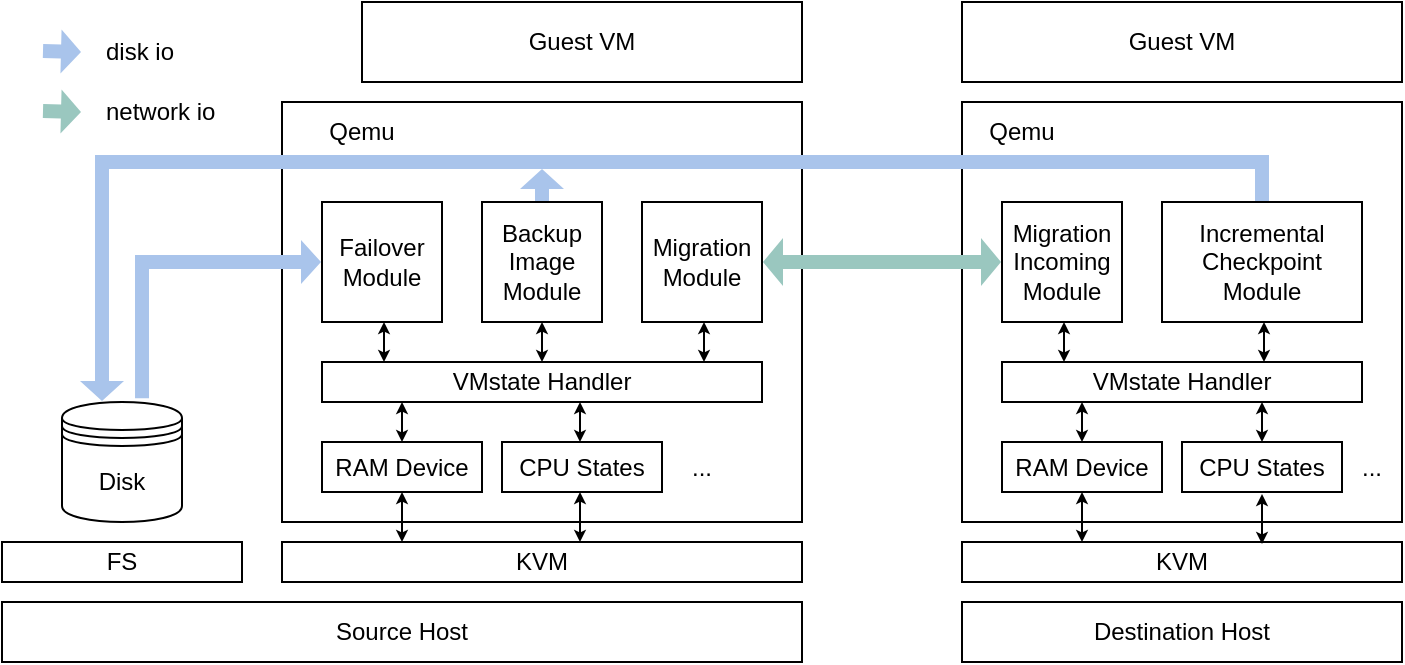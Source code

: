 <mxfile version="21.3.7" type="github">
  <diagram name="第 1 页" id="OpDthlvLPTq0gWTyiU4q">
    <mxGraphModel dx="1566" dy="470" grid="1" gridSize="10" guides="1" tooltips="1" connect="1" arrows="1" fold="1" page="1" pageScale="1" pageWidth="827" pageHeight="1169" math="0" shadow="0">
      <root>
        <mxCell id="0" />
        <mxCell id="1" parent="0" />
        <mxCell id="clwCwBsSRwlgGcYmcAVy-1" value="Guest VM" style="rounded=0;whiteSpace=wrap;html=1;align=center;" vertex="1" parent="1">
          <mxGeometry x="80" y="380" width="220" height="40" as="geometry" />
        </mxCell>
        <mxCell id="clwCwBsSRwlgGcYmcAVy-2" value="" style="rounded=0;whiteSpace=wrap;html=1;" vertex="1" parent="1">
          <mxGeometry x="40" y="430" width="260" height="210" as="geometry" />
        </mxCell>
        <mxCell id="clwCwBsSRwlgGcYmcAVy-3" value="Qemu" style="text;html=1;strokeColor=none;fillColor=none;align=center;verticalAlign=middle;whiteSpace=wrap;rounded=0;" vertex="1" parent="1">
          <mxGeometry x="50" y="430" width="60" height="30" as="geometry" />
        </mxCell>
        <mxCell id="clwCwBsSRwlgGcYmcAVy-4" value="Migration&lt;br&gt;Module" style="rounded=0;whiteSpace=wrap;html=1;" vertex="1" parent="1">
          <mxGeometry x="220" y="480" width="60" height="60" as="geometry" />
        </mxCell>
        <mxCell id="clwCwBsSRwlgGcYmcAVy-5" value="Backup Image&lt;br&gt;Module" style="rounded=0;whiteSpace=wrap;html=1;" vertex="1" parent="1">
          <mxGeometry x="140" y="480" width="60" height="60" as="geometry" />
        </mxCell>
        <mxCell id="clwCwBsSRwlgGcYmcAVy-6" value="VMstate Handler" style="rounded=0;whiteSpace=wrap;html=1;" vertex="1" parent="1">
          <mxGeometry x="60" y="560" width="220" height="20" as="geometry" />
        </mxCell>
        <mxCell id="clwCwBsSRwlgGcYmcAVy-7" value="KVM" style="rounded=0;whiteSpace=wrap;html=1;" vertex="1" parent="1">
          <mxGeometry x="40" y="650" width="260" height="20" as="geometry" />
        </mxCell>
        <mxCell id="clwCwBsSRwlgGcYmcAVy-8" value="Source Host" style="rounded=0;whiteSpace=wrap;html=1;" vertex="1" parent="1">
          <mxGeometry x="-100" y="680" width="400" height="30" as="geometry" />
        </mxCell>
        <mxCell id="clwCwBsSRwlgGcYmcAVy-12" value="Disk" style="shape=datastore;whiteSpace=wrap;html=1;" vertex="1" parent="1">
          <mxGeometry x="-70" y="580" width="60" height="60" as="geometry" />
        </mxCell>
        <mxCell id="clwCwBsSRwlgGcYmcAVy-14" value="Destination Host" style="rounded=0;whiteSpace=wrap;html=1;" vertex="1" parent="1">
          <mxGeometry x="380" y="680" width="220" height="30" as="geometry" />
        </mxCell>
        <mxCell id="clwCwBsSRwlgGcYmcAVy-15" value="KVM" style="rounded=0;whiteSpace=wrap;html=1;" vertex="1" parent="1">
          <mxGeometry x="380" y="650" width="220" height="20" as="geometry" />
        </mxCell>
        <mxCell id="clwCwBsSRwlgGcYmcAVy-16" value="" style="rounded=0;whiteSpace=wrap;html=1;" vertex="1" parent="1">
          <mxGeometry x="380" y="430" width="220" height="210" as="geometry" />
        </mxCell>
        <mxCell id="clwCwBsSRwlgGcYmcAVy-17" value="Migration&lt;br&gt;Incoming&lt;br&gt;Module" style="rounded=0;whiteSpace=wrap;html=1;" vertex="1" parent="1">
          <mxGeometry x="400" y="480" width="60" height="60" as="geometry" />
        </mxCell>
        <mxCell id="clwCwBsSRwlgGcYmcAVy-19" value="Qemu" style="text;html=1;strokeColor=none;fillColor=none;align=center;verticalAlign=middle;whiteSpace=wrap;rounded=0;" vertex="1" parent="1">
          <mxGeometry x="380" y="430" width="60" height="30" as="geometry" />
        </mxCell>
        <mxCell id="clwCwBsSRwlgGcYmcAVy-20" value="" style="shape=flexArrow;endArrow=classic;startArrow=classic;html=1;rounded=0;exitX=1;exitY=0.5;exitDx=0;exitDy=0;entryX=0;entryY=0.5;entryDx=0;entryDy=0;endSize=3;startSize=3;width=7;endWidth=16;startWidth=16;fillColor=#9AC7BF;strokeColor=none;" edge="1" parent="1" source="clwCwBsSRwlgGcYmcAVy-4" target="clwCwBsSRwlgGcYmcAVy-17">
          <mxGeometry width="100" height="100" relative="1" as="geometry">
            <mxPoint x="340" y="480" as="sourcePoint" />
            <mxPoint x="440" y="380" as="targetPoint" />
          </mxGeometry>
        </mxCell>
        <mxCell id="clwCwBsSRwlgGcYmcAVy-21" value="Incremental&lt;br&gt;Checkpoint&lt;br&gt;Module" style="rounded=0;whiteSpace=wrap;html=1;" vertex="1" parent="1">
          <mxGeometry x="480" y="480" width="100" height="60" as="geometry" />
        </mxCell>
        <mxCell id="clwCwBsSRwlgGcYmcAVy-22" value="Guest VM" style="rounded=0;whiteSpace=wrap;html=1;align=center;" vertex="1" parent="1">
          <mxGeometry x="380" y="380" width="220" height="40" as="geometry" />
        </mxCell>
        <mxCell id="clwCwBsSRwlgGcYmcAVy-23" value="FS" style="rounded=0;whiteSpace=wrap;html=1;" vertex="1" parent="1">
          <mxGeometry x="-100" y="650" width="120" height="20" as="geometry" />
        </mxCell>
        <mxCell id="clwCwBsSRwlgGcYmcAVy-25" value="Failover&lt;br&gt;Module" style="rounded=0;whiteSpace=wrap;html=1;" vertex="1" parent="1">
          <mxGeometry x="60" y="480" width="60" height="60" as="geometry" />
        </mxCell>
        <mxCell id="clwCwBsSRwlgGcYmcAVy-24" value="" style="shape=flexArrow;endArrow=classic;html=1;rounded=0;exitX=0.5;exitY=0;exitDx=0;exitDy=0;fillColor=#A9C4EB;endSize=3;width=7;endWidth=14;startArrow=none;startFill=0;strokeColor=none;" edge="1" parent="1" source="clwCwBsSRwlgGcYmcAVy-21">
          <mxGeometry width="50" height="50" relative="1" as="geometry">
            <mxPoint x="20" y="510" as="sourcePoint" />
            <mxPoint x="-50" y="580" as="targetPoint" />
            <Array as="points">
              <mxPoint x="530" y="460" />
              <mxPoint x="-50" y="460" />
            </Array>
          </mxGeometry>
        </mxCell>
        <mxCell id="clwCwBsSRwlgGcYmcAVy-27" value="" style="shape=flexArrow;endArrow=classic;html=1;rounded=0;exitX=0.5;exitY=0;exitDx=0;exitDy=0;fillColor=#A9C4EB;endSize=3;width=7;endWidth=14;startArrow=none;startFill=0;strokeColor=none;" edge="1" parent="1" source="clwCwBsSRwlgGcYmcAVy-5">
          <mxGeometry width="50" height="50" relative="1" as="geometry">
            <mxPoint x="540" y="500" as="sourcePoint" />
            <mxPoint x="170" y="463" as="targetPoint" />
            <Array as="points" />
          </mxGeometry>
        </mxCell>
        <mxCell id="clwCwBsSRwlgGcYmcAVy-28" value="" style="shape=flexArrow;endArrow=classic;html=1;rounded=0;fillColor=#A9C4EB;endSize=3;width=7;endWidth=14;startArrow=none;startFill=0;strokeColor=none;exitX=0.667;exitY=-0.022;exitDx=0;exitDy=0;exitPerimeter=0;" edge="1" parent="1" source="clwCwBsSRwlgGcYmcAVy-12" target="clwCwBsSRwlgGcYmcAVy-25">
          <mxGeometry width="50" height="50" relative="1" as="geometry">
            <mxPoint x="-30" y="550" as="sourcePoint" />
            <mxPoint x="180" y="473" as="targetPoint" />
            <Array as="points">
              <mxPoint x="-30" y="510" />
            </Array>
          </mxGeometry>
        </mxCell>
        <mxCell id="clwCwBsSRwlgGcYmcAVy-30" value="VMstate Handler" style="rounded=0;whiteSpace=wrap;html=1;" vertex="1" parent="1">
          <mxGeometry x="400" y="560" width="180" height="20" as="geometry" />
        </mxCell>
        <mxCell id="clwCwBsSRwlgGcYmcAVy-31" value="RAM Device" style="rounded=0;whiteSpace=wrap;html=1;" vertex="1" parent="1">
          <mxGeometry x="60" y="600" width="80" height="25" as="geometry" />
        </mxCell>
        <mxCell id="clwCwBsSRwlgGcYmcAVy-32" value="CPU States" style="rounded=0;whiteSpace=wrap;html=1;" vertex="1" parent="1">
          <mxGeometry x="150" y="600" width="80" height="25" as="geometry" />
        </mxCell>
        <mxCell id="clwCwBsSRwlgGcYmcAVy-33" value="..." style="text;html=1;strokeColor=none;fillColor=none;align=center;verticalAlign=middle;whiteSpace=wrap;rounded=0;" vertex="1" parent="1">
          <mxGeometry x="230" y="600" width="40" height="25" as="geometry" />
        </mxCell>
        <mxCell id="clwCwBsSRwlgGcYmcAVy-34" value="RAM Device" style="rounded=0;whiteSpace=wrap;html=1;" vertex="1" parent="1">
          <mxGeometry x="400" y="600" width="80" height="25" as="geometry" />
        </mxCell>
        <mxCell id="clwCwBsSRwlgGcYmcAVy-35" value="CPU States" style="rounded=0;whiteSpace=wrap;html=1;" vertex="1" parent="1">
          <mxGeometry x="490" y="600" width="80" height="25" as="geometry" />
        </mxCell>
        <mxCell id="clwCwBsSRwlgGcYmcAVy-36" value="..." style="text;html=1;strokeColor=none;fillColor=none;align=center;verticalAlign=middle;whiteSpace=wrap;rounded=0;" vertex="1" parent="1">
          <mxGeometry x="570" y="600" width="30" height="25" as="geometry" />
        </mxCell>
        <mxCell id="clwCwBsSRwlgGcYmcAVy-39" value="" style="endArrow=classic;startArrow=classic;html=1;rounded=0;entryX=0.5;entryY=1;entryDx=0;entryDy=0;exitX=0.5;exitY=0;exitDx=0;exitDy=0;startSize=3;endSize=3;" edge="1" parent="1" source="clwCwBsSRwlgGcYmcAVy-6" target="clwCwBsSRwlgGcYmcAVy-5">
          <mxGeometry width="50" height="50" relative="1" as="geometry">
            <mxPoint x="99" y="570" as="sourcePoint" />
            <mxPoint x="100" y="550" as="targetPoint" />
          </mxGeometry>
        </mxCell>
        <mxCell id="clwCwBsSRwlgGcYmcAVy-40" value="" style="endArrow=classic;startArrow=classic;html=1;rounded=0;entryX=0.5;entryY=1;entryDx=0;entryDy=0;exitX=0.5;exitY=0;exitDx=0;exitDy=0;startSize=3;endSize=3;" edge="1" parent="1">
          <mxGeometry width="50" height="50" relative="1" as="geometry">
            <mxPoint x="91" y="560" as="sourcePoint" />
            <mxPoint x="91" y="540" as="targetPoint" />
          </mxGeometry>
        </mxCell>
        <mxCell id="clwCwBsSRwlgGcYmcAVy-41" value="" style="endArrow=classic;startArrow=classic;html=1;rounded=0;entryX=0.5;entryY=1;entryDx=0;entryDy=0;exitX=0.5;exitY=0;exitDx=0;exitDy=0;startSize=3;endSize=3;" edge="1" parent="1">
          <mxGeometry width="50" height="50" relative="1" as="geometry">
            <mxPoint x="251" y="560" as="sourcePoint" />
            <mxPoint x="251" y="540" as="targetPoint" />
          </mxGeometry>
        </mxCell>
        <mxCell id="clwCwBsSRwlgGcYmcAVy-42" value="" style="endArrow=classic;startArrow=classic;html=1;rounded=0;entryX=0.5;entryY=1;entryDx=0;entryDy=0;exitX=0.5;exitY=0;exitDx=0;exitDy=0;startSize=3;endSize=3;" edge="1" parent="1">
          <mxGeometry width="50" height="50" relative="1" as="geometry">
            <mxPoint x="100" y="600" as="sourcePoint" />
            <mxPoint x="100" y="580" as="targetPoint" />
          </mxGeometry>
        </mxCell>
        <mxCell id="clwCwBsSRwlgGcYmcAVy-43" value="" style="endArrow=classic;startArrow=classic;html=1;rounded=0;entryX=0.5;entryY=1;entryDx=0;entryDy=0;exitX=0.5;exitY=0;exitDx=0;exitDy=0;startSize=3;endSize=3;" edge="1" parent="1">
          <mxGeometry width="50" height="50" relative="1" as="geometry">
            <mxPoint x="189" y="600" as="sourcePoint" />
            <mxPoint x="189" y="580" as="targetPoint" />
          </mxGeometry>
        </mxCell>
        <mxCell id="clwCwBsSRwlgGcYmcAVy-44" value="" style="endArrow=classic;startArrow=classic;html=1;rounded=0;entryX=0.5;entryY=1;entryDx=0;entryDy=0;exitX=0.5;exitY=0;exitDx=0;exitDy=0;startSize=3;endSize=3;" edge="1" parent="1">
          <mxGeometry width="50" height="50" relative="1" as="geometry">
            <mxPoint x="431" y="560" as="sourcePoint" />
            <mxPoint x="431" y="540" as="targetPoint" />
          </mxGeometry>
        </mxCell>
        <mxCell id="clwCwBsSRwlgGcYmcAVy-45" value="" style="endArrow=classic;startArrow=classic;html=1;rounded=0;entryX=0.5;entryY=1;entryDx=0;entryDy=0;exitX=0.5;exitY=0;exitDx=0;exitDy=0;startSize=3;endSize=3;" edge="1" parent="1">
          <mxGeometry width="50" height="50" relative="1" as="geometry">
            <mxPoint x="531" y="560" as="sourcePoint" />
            <mxPoint x="531" y="540" as="targetPoint" />
          </mxGeometry>
        </mxCell>
        <mxCell id="clwCwBsSRwlgGcYmcAVy-46" value="" style="endArrow=classic;startArrow=classic;html=1;rounded=0;entryX=0.5;entryY=1;entryDx=0;entryDy=0;exitX=0.5;exitY=0;exitDx=0;exitDy=0;startSize=3;endSize=3;" edge="1" parent="1">
          <mxGeometry width="50" height="50" relative="1" as="geometry">
            <mxPoint x="440" y="600" as="sourcePoint" />
            <mxPoint x="440" y="580" as="targetPoint" />
          </mxGeometry>
        </mxCell>
        <mxCell id="clwCwBsSRwlgGcYmcAVy-47" value="" style="endArrow=classic;startArrow=classic;html=1;rounded=0;entryX=0.5;entryY=1;entryDx=0;entryDy=0;exitX=0.5;exitY=0;exitDx=0;exitDy=0;startSize=3;endSize=3;" edge="1" parent="1">
          <mxGeometry width="50" height="50" relative="1" as="geometry">
            <mxPoint x="530" y="600" as="sourcePoint" />
            <mxPoint x="530" y="580" as="targetPoint" />
          </mxGeometry>
        </mxCell>
        <mxCell id="clwCwBsSRwlgGcYmcAVy-48" value="" style="endArrow=classic;startArrow=classic;html=1;rounded=0;entryX=0.5;entryY=1;entryDx=0;entryDy=0;startSize=3;endSize=3;" edge="1" parent="1">
          <mxGeometry width="50" height="50" relative="1" as="geometry">
            <mxPoint x="440" y="650" as="sourcePoint" />
            <mxPoint x="440" y="625" as="targetPoint" />
            <Array as="points" />
          </mxGeometry>
        </mxCell>
        <mxCell id="clwCwBsSRwlgGcYmcAVy-49" value="" style="endArrow=classic;startArrow=classic;html=1;rounded=0;entryX=0.5;entryY=1;entryDx=0;entryDy=0;startSize=3;endSize=3;" edge="1" parent="1">
          <mxGeometry width="50" height="50" relative="1" as="geometry">
            <mxPoint x="530" y="651" as="sourcePoint" />
            <mxPoint x="530" y="626" as="targetPoint" />
            <Array as="points" />
          </mxGeometry>
        </mxCell>
        <mxCell id="clwCwBsSRwlgGcYmcAVy-50" value="" style="endArrow=classic;startArrow=classic;html=1;rounded=0;entryX=0.5;entryY=1;entryDx=0;entryDy=0;startSize=3;endSize=3;" edge="1" parent="1">
          <mxGeometry width="50" height="50" relative="1" as="geometry">
            <mxPoint x="189" y="650" as="sourcePoint" />
            <mxPoint x="189" y="625" as="targetPoint" />
            <Array as="points" />
          </mxGeometry>
        </mxCell>
        <mxCell id="clwCwBsSRwlgGcYmcAVy-51" value="" style="endArrow=classic;startArrow=classic;html=1;rounded=0;entryX=0.5;entryY=1;entryDx=0;entryDy=0;startSize=3;endSize=3;" edge="1" parent="1">
          <mxGeometry width="50" height="50" relative="1" as="geometry">
            <mxPoint x="100" y="650" as="sourcePoint" />
            <mxPoint x="100" y="625" as="targetPoint" />
            <Array as="points" />
          </mxGeometry>
        </mxCell>
        <mxCell id="clwCwBsSRwlgGcYmcAVy-52" value="" style="shape=flexArrow;endArrow=classic;html=1;rounded=0;exitX=0.5;exitY=0;exitDx=0;exitDy=0;fillColor=#A9C4EB;endSize=3;width=7;endWidth=14;startArrow=none;startFill=0;strokeColor=none;" edge="1" parent="1">
          <mxGeometry width="50" height="50" relative="1" as="geometry">
            <mxPoint x="-80" y="404.5" as="sourcePoint" />
            <mxPoint x="-60" y="405" as="targetPoint" />
            <Array as="points" />
          </mxGeometry>
        </mxCell>
        <mxCell id="clwCwBsSRwlgGcYmcAVy-53" value="" style="shape=flexArrow;endArrow=classic;html=1;rounded=0;exitX=0.5;exitY=0;exitDx=0;exitDy=0;fillColor=#9AC7BF;endSize=3;width=7;endWidth=14;startArrow=none;startFill=0;strokeColor=none;" edge="1" parent="1">
          <mxGeometry width="50" height="50" relative="1" as="geometry">
            <mxPoint x="-80" y="434.5" as="sourcePoint" />
            <mxPoint x="-60" y="435" as="targetPoint" />
            <Array as="points" />
          </mxGeometry>
        </mxCell>
        <mxCell id="clwCwBsSRwlgGcYmcAVy-54" value="disk io" style="text;html=1;strokeColor=none;fillColor=none;align=left;verticalAlign=middle;whiteSpace=wrap;rounded=0;" vertex="1" parent="1">
          <mxGeometry x="-50" y="390" width="60" height="30" as="geometry" />
        </mxCell>
        <mxCell id="clwCwBsSRwlgGcYmcAVy-55" value="network io" style="text;html=1;strokeColor=none;fillColor=none;align=left;verticalAlign=middle;whiteSpace=wrap;rounded=0;" vertex="1" parent="1">
          <mxGeometry x="-50" y="420" width="60" height="30" as="geometry" />
        </mxCell>
      </root>
    </mxGraphModel>
  </diagram>
</mxfile>
